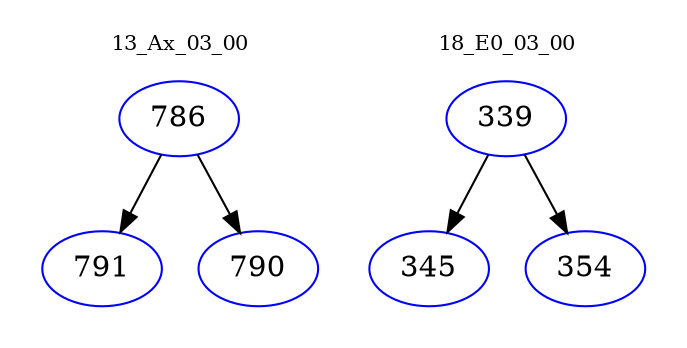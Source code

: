 digraph{
subgraph cluster_0 {
color = white
label = "13_Ax_03_00";
fontsize=10;
T0_786 [label="786", color="blue"]
T0_786 -> T0_791 [color="black"]
T0_791 [label="791", color="blue"]
T0_786 -> T0_790 [color="black"]
T0_790 [label="790", color="blue"]
}
subgraph cluster_1 {
color = white
label = "18_E0_03_00";
fontsize=10;
T1_339 [label="339", color="blue"]
T1_339 -> T1_345 [color="black"]
T1_345 [label="345", color="blue"]
T1_339 -> T1_354 [color="black"]
T1_354 [label="354", color="blue"]
}
}

